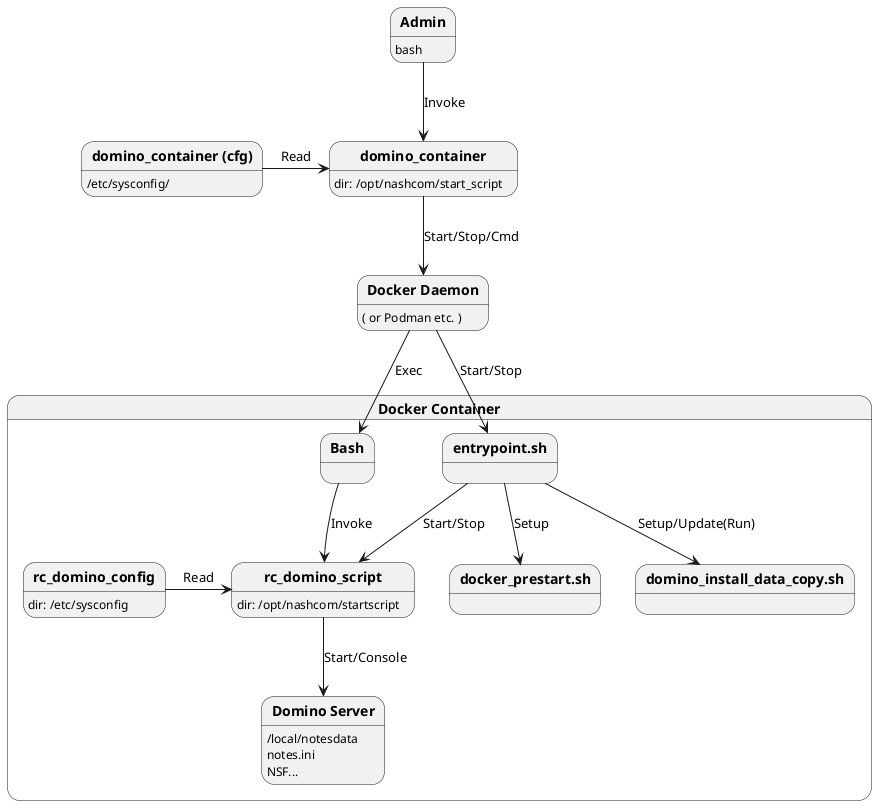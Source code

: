 @startuml
state "**Admin**" as Admin
Admin : bash

state "**domino_container**" as DominoContainerScript

DominoContainerScript: dir: /opt/nashcom/start_script

state "**domino_container (cfg)**" as DominoContainerCfg
DominoContainerCfg: /etc/sysconfig/

state "**Docker Daemon**" as DockerDaemon
DockerDaemon : ( or Podman etc. )

state "**Docker Container**" as Container {

  state "**entrypoint.sh**" as Entrypoint

  state "**docker_prestart.sh**" as DockerPrestartSh
  state "**domino_install_data_copy.sh**" as DominoInstallDataCopySh

  state "**Bash**" as ContainerBash

  state "**rc_domino_script**" as RcDominoScript
  RcDominoScript : dir: /opt/nashcom/startscript

  state "**rc_domino_config**" as RcDominoConfig
  RcDominoConfig : dir: /etc/sysconfig

  state "**Domino Server**" as DominoServer
  DominoServer : /local/notesdata\nnotes.ini\nNSF...

}

Admin --> DominoContainerScript : Invoke
DominoContainerScript --> DockerDaemon : Start/Stop/Cmd
DominoContainerCfg -> DominoContainerScript : Read
DockerDaemon --> Entrypoint : Start/Stop
DockerDaemon --> ContainerBash : Exec

Entrypoint --> RcDominoScript : Start/Stop
Entrypoint --> DockerPrestartSh : Setup
Entrypoint --> DominoInstallDataCopySh : Setup/Update(Run)
RcDominoConfig -> RcDominoScript : Read
RcDominoScript --> DominoServer : Start/Console
ContainerBash --> RcDominoScript : Invoke
@enduml